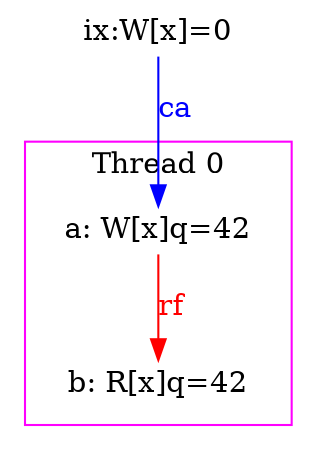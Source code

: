 digraph G {



/* init events */
eiid2 [label="ix:W[x]=0", shape="none", fixedsize="false", height="0.194444", width="1.166667"];

/* the unlocked events */
subgraph cluster_proc0 { rank=sink; label = "Thread 0"; color=magenta; shape=box;
eiid0 [label="a: W[x]q=42", shape="none", fixedsize="false", height="0.194444", width="1.555556"];
eiid1 [label="b: R[x]q=42", shape="none", fixedsize="false", height="0.194444", width="1.555556"];
}

/* the intra_causality_data edges */


/* the intra_causality_control edges */

/* the poi edges */
/* the rfmap edges */


/* The viewed-before edges */
eiid0 -> eiid1 [label="rf", color="red", fontcolor="red"];
eiid2 -> eiid0 [label="ca", color="blue", fontcolor="blue"];
}
